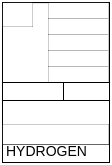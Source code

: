 <mxfile version="22.0.6" type="github">
  <diagram name="Page-1" id="sfeoYHmAmCR_aMxD1gwX">
    <mxGraphModel dx="265" dy="177" grid="1" gridSize="10" guides="1" tooltips="1" connect="1" arrows="1" fold="1" page="1" pageScale="1" pageWidth="827" pageHeight="1169" math="0" shadow="0">
      <root>
        <mxCell id="0" />
        <mxCell id="1" parent="0" />
        <mxCell id="EUXaoeAQ4c7mJT2595Sc-12" value="" style="group" vertex="1" connectable="0" parent="1">
          <mxGeometry x="160" y="200" width="53.5" height="80" as="geometry" />
        </mxCell>
        <mxCell id="BJUlFUu9TTrbfjuwITtA-2" value="" style="rounded=0;whiteSpace=wrap;html=1;strokeWidth=0.5;fillColor=none;movable=1;resizable=1;rotatable=1;deletable=1;editable=1;locked=0;connectable=1;" parent="EUXaoeAQ4c7mJT2595Sc-12" vertex="1">
          <mxGeometry width="53.5" height="80" as="geometry" />
        </mxCell>
        <mxCell id="BJUlFUu9TTrbfjuwITtA-11" value="&lt;font style=&quot;font-size: 7px;&quot;&gt;HYDROGEN&lt;/font&gt;" style="rounded=0;whiteSpace=wrap;html=1;strokeWidth=0.5;fontSize=7;verticalAlign=middle;horizontal=1;spacing=2;spacingBottom=-4;spacingTop=-5;align=left;movable=1;resizable=1;rotatable=1;deletable=1;editable=1;locked=0;connectable=1;" parent="EUXaoeAQ4c7mJT2595Sc-12" vertex="1">
          <mxGeometry y="71" width="53.5" height="9" as="geometry" />
        </mxCell>
        <mxCell id="BJUlFUu9TTrbfjuwITtA-12" value="" style="rounded=0;whiteSpace=wrap;html=1;strokeWidth=0.1;movable=1;resizable=1;rotatable=1;deletable=1;editable=1;locked=0;connectable=1;" parent="EUXaoeAQ4c7mJT2595Sc-12" vertex="1">
          <mxGeometry x="0.2" y="0.2" width="15" height="12" as="geometry" />
        </mxCell>
        <mxCell id="BJUlFUu9TTrbfjuwITtA-16" value="" style="rounded=0;whiteSpace=wrap;html=1;strokeWidth=0.1;movable=1;resizable=1;rotatable=1;deletable=1;editable=1;locked=0;connectable=1;" parent="EUXaoeAQ4c7mJT2595Sc-12" vertex="1">
          <mxGeometry x="23" y="0.2" width="30" height="7.8" as="geometry" />
        </mxCell>
        <mxCell id="EUXaoeAQ4c7mJT2595Sc-1" value="" style="rounded=0;whiteSpace=wrap;html=1;strokeWidth=0.1;movable=1;resizable=1;rotatable=1;deletable=1;editable=1;locked=0;connectable=1;" vertex="1" parent="EUXaoeAQ4c7mJT2595Sc-12">
          <mxGeometry x="23" y="8" width="30" height="8" as="geometry" />
        </mxCell>
        <mxCell id="EUXaoeAQ4c7mJT2595Sc-2" value="" style="rounded=0;whiteSpace=wrap;html=1;strokeWidth=0.1;movable=1;resizable=1;rotatable=1;deletable=1;editable=1;locked=0;connectable=1;" vertex="1" parent="EUXaoeAQ4c7mJT2595Sc-12">
          <mxGeometry x="23" y="16" width="30" height="8" as="geometry" />
        </mxCell>
        <mxCell id="EUXaoeAQ4c7mJT2595Sc-3" value="" style="rounded=0;whiteSpace=wrap;html=1;strokeWidth=0.1;movable=1;resizable=1;rotatable=1;deletable=1;editable=1;locked=0;connectable=1;" vertex="1" parent="EUXaoeAQ4c7mJT2595Sc-12">
          <mxGeometry x="23" y="24" width="30" height="8" as="geometry" />
        </mxCell>
        <mxCell id="EUXaoeAQ4c7mJT2595Sc-4" value="" style="rounded=0;whiteSpace=wrap;html=1;strokeWidth=0.1;movable=1;resizable=1;rotatable=1;deletable=1;editable=1;locked=0;connectable=1;" vertex="1" parent="EUXaoeAQ4c7mJT2595Sc-12">
          <mxGeometry x="23" y="32" width="30" height="8" as="geometry" />
        </mxCell>
        <mxCell id="BJUlFUu9TTrbfjuwITtA-10" value="" style="rounded=0;whiteSpace=wrap;html=1;strokeWidth=0.5;movable=1;resizable=1;rotatable=1;deletable=1;editable=1;locked=0;connectable=1;" parent="EUXaoeAQ4c7mJT2595Sc-12" vertex="1">
          <mxGeometry x="30.5" y="40" width="23" height="9" as="geometry" />
        </mxCell>
        <mxCell id="BJUlFUu9TTrbfjuwITtA-9" value="" style="rounded=0;whiteSpace=wrap;html=1;strokeWidth=0.5;movable=1;resizable=1;rotatable=1;deletable=1;editable=1;locked=0;connectable=1;" parent="EUXaoeAQ4c7mJT2595Sc-12" vertex="1">
          <mxGeometry y="40" width="30.5" height="9" as="geometry" />
        </mxCell>
        <mxCell id="BJUlFUu9TTrbfjuwITtA-19" value="" style="rounded=0;whiteSpace=wrap;html=1;strokeWidth=0.1;movable=1;resizable=1;rotatable=1;deletable=1;editable=1;locked=0;connectable=1;" parent="EUXaoeAQ4c7mJT2595Sc-12" vertex="1">
          <mxGeometry x="0.2" y="61" width="53" height="10" as="geometry" />
        </mxCell>
        <mxCell id="EUXaoeAQ4c7mJT2595Sc-10" value="" style="endArrow=none;html=1;rounded=0;exitX=1;exitY=0;exitDx=0;exitDy=0;strokeWidth=0.1;movable=1;resizable=1;rotatable=1;deletable=1;editable=1;locked=0;connectable=1;" edge="1" parent="EUXaoeAQ4c7mJT2595Sc-12" source="BJUlFUu9TTrbfjuwITtA-12">
          <mxGeometry width="50" height="50" relative="1" as="geometry">
            <mxPoint x="-27" y="50.2" as="sourcePoint" />
            <mxPoint x="23" y="0.2" as="targetPoint" />
          </mxGeometry>
        </mxCell>
      </root>
    </mxGraphModel>
  </diagram>
</mxfile>
